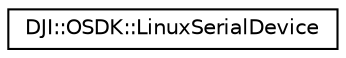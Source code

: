 digraph "Graphical Class Hierarchy"
{
 // INTERACTIVE_SVG=YES
 // LATEX_PDF_SIZE
  edge [fontname="Helvetica",fontsize="10",labelfontname="Helvetica",labelfontsize="10"];
  node [fontname="Helvetica",fontsize="10",shape=record];
  rankdir="LR";
  Node0 [label="DJI::OSDK::LinuxSerialDevice",height=0.2,width=0.4,color="black", fillcolor="white", style="filled",URL="$classDJI_1_1OSDK_1_1LinuxSerialDevice.html",tooltip="POSIX-Compatible Serial Driver for *NIX platforms."];
}
